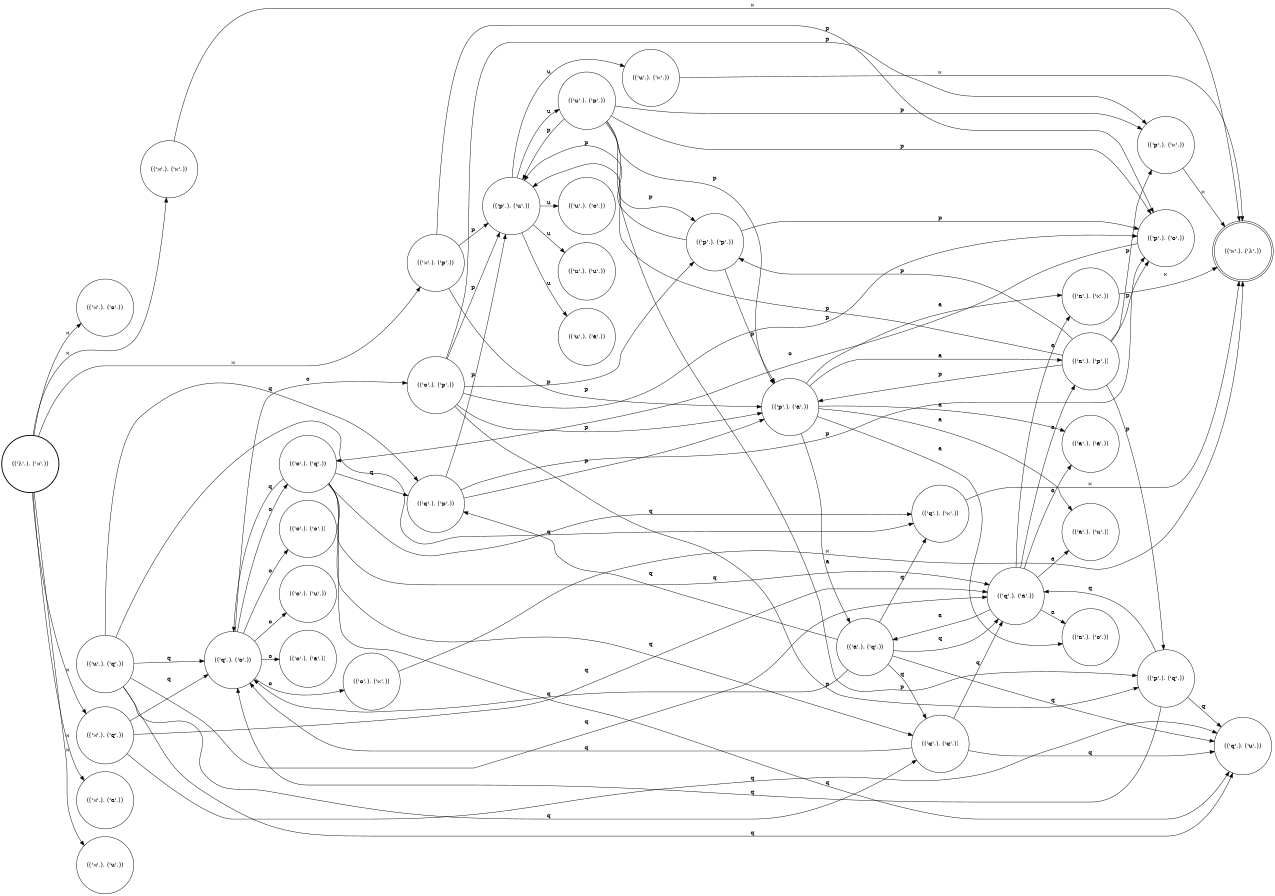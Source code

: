 digraph FST {
rankdir = LR;
size = "8.5,11";
center = 1;
orientation = Portrait;
ranksep = "0.4";
nodesep = "0.25";
0 [label = "(('λ',), ('⋊',))", shape = circle, style = bold, fontsize = 14]
	0 -> 1 [label = "⋊", fontsize = 14];
	0 -> 2 [label = "⋊", fontsize = 14];
	0 -> 3 [label = "⋊", fontsize = 14];
	0 -> 4 [label = "⋊", fontsize = 14];
	0 -> 5 [label = "⋊", fontsize = 14];
	0 -> 6 [label = "⋊", fontsize = 14];
1 [label = "(('⋊',), ('o',))", shape = circle, style = solid, fontsize = 14]
2 [label = "(('⋊',), ('q',))", shape = circle, style = solid, fontsize = 14]
	2 -> 33 [label = "q", fontsize = 14];
	2 -> 34 [label = "q", fontsize = 14];
	2 -> 37 [label = "q", fontsize = 14];
3 [label = "(('⋊',), ('a',))", shape = circle, style = solid, fontsize = 14]
4 [label = "(('⋊',), ('⋉',))", shape = circle, style = solid, fontsize = 14]
	4 -> 7 [label = "⋉", fontsize = 14];
5 [label = "(('⋊',), ('u',))", shape = circle, style = solid, fontsize = 14]
6 [label = "(('⋊',), ('p',))", shape = circle, style = solid, fontsize = 14]
	6 -> 9 [label = "p", fontsize = 14];
	6 -> 10 [label = "p", fontsize = 14];
	6 -> 13 [label = "p", fontsize = 14];
7 [label = "(('⋉',), ('λ',))", shape = doublecircle, style = solid, fontsize = 14]
8 [label = "(('p',), ('⋉',))", shape = circle, style = solid, fontsize = 14]
	8 -> 7 [label = "⋉", fontsize = 14];
9 [label = "(('p',), ('o',))", shape = circle, style = solid, fontsize = 14]
	9 -> 29 [label = "o", fontsize = 14];
10 [label = "(('p',), ('u',))", shape = circle, style = solid, fontsize = 14]
	10 -> 20 [label = "u", fontsize = 14];
	10 -> 21 [label = "u", fontsize = 14];
	10 -> 22 [label = "u", fontsize = 14];
	10 -> 24 [label = "u", fontsize = 14];
	10 -> 25 [label = "u", fontsize = 14];
11 [label = "(('p',), ('q',))", shape = circle, style = solid, fontsize = 14]
	11 -> 33 [label = "q", fontsize = 14];
	11 -> 34 [label = "q", fontsize = 14];
	11 -> 37 [label = "q", fontsize = 14];
12 [label = "(('p',), ('p',))", shape = circle, style = solid, fontsize = 14]
	12 -> 9 [label = "p", fontsize = 14];
	12 -> 10 [label = "p", fontsize = 14];
	12 -> 13 [label = "p", fontsize = 14];
13 [label = "(('p',), ('a',))", shape = circle, style = solid, fontsize = 14]
	13 -> 14 [label = "a", fontsize = 14];
	13 -> 15 [label = "a", fontsize = 14];
	13 -> 16 [label = "a", fontsize = 14];
	13 -> 17 [label = "a", fontsize = 14];
	13 -> 18 [label = "a", fontsize = 14];
	13 -> 19 [label = "a", fontsize = 14];
14 [label = "(('a',), ('⋉',))", shape = circle, style = solid, fontsize = 14]
	14 -> 7 [label = "⋉", fontsize = 14];
15 [label = "(('a',), ('o',))", shape = circle, style = solid, fontsize = 14]
16 [label = "(('a',), ('u',))", shape = circle, style = solid, fontsize = 14]
17 [label = "(('a',), ('q',))", shape = circle, style = solid, fontsize = 14]
	17 -> 32 [label = "q", fontsize = 14];
	17 -> 33 [label = "q", fontsize = 14];
	17 -> 34 [label = "q", fontsize = 14];
	17 -> 35 [label = "q", fontsize = 14];
	17 -> 36 [label = "q", fontsize = 14];
	17 -> 37 [label = "q", fontsize = 14];
18 [label = "(('a',), ('p',))", shape = circle, style = solid, fontsize = 14]
	18 -> 8 [label = "p", fontsize = 14];
	18 -> 9 [label = "p", fontsize = 14];
	18 -> 10 [label = "p", fontsize = 14];
	18 -> 11 [label = "p", fontsize = 14];
	18 -> 12 [label = "p", fontsize = 14];
	18 -> 13 [label = "p", fontsize = 14];
19 [label = "(('a',), ('a',))", shape = circle, style = solid, fontsize = 14]
20 [label = "(('u',), ('⋉',))", shape = circle, style = solid, fontsize = 14]
	20 -> 7 [label = "⋉", fontsize = 14];
21 [label = "(('u',), ('o',))", shape = circle, style = solid, fontsize = 14]
22 [label = "(('u',), ('u',))", shape = circle, style = solid, fontsize = 14]
23 [label = "(('u',), ('q',))", shape = circle, style = solid, fontsize = 14]
	23 -> 32 [label = "q", fontsize = 14];
	23 -> 33 [label = "q", fontsize = 14];
	23 -> 34 [label = "q", fontsize = 14];
	23 -> 35 [label = "q", fontsize = 14];
	23 -> 36 [label = "q", fontsize = 14];
	23 -> 37 [label = "q", fontsize = 14];
24 [label = "(('u',), ('p',))", shape = circle, style = solid, fontsize = 14]
	24 -> 8 [label = "p", fontsize = 14];
	24 -> 9 [label = "p", fontsize = 14];
	24 -> 10 [label = "p", fontsize = 14];
	24 -> 11 [label = "p", fontsize = 14];
	24 -> 12 [label = "p", fontsize = 14];
	24 -> 13 [label = "p", fontsize = 14];
25 [label = "(('u',), ('a',))", shape = circle, style = solid, fontsize = 14]
26 [label = "(('o',), ('⋉',))", shape = circle, style = solid, fontsize = 14]
	26 -> 7 [label = "⋉", fontsize = 14];
27 [label = "(('o',), ('o',))", shape = circle, style = solid, fontsize = 14]
28 [label = "(('o',), ('u',))", shape = circle, style = solid, fontsize = 14]
29 [label = "(('o',), ('q',))", shape = circle, style = solid, fontsize = 14]
	29 -> 32 [label = "q", fontsize = 14];
	29 -> 33 [label = "q", fontsize = 14];
	29 -> 34 [label = "q", fontsize = 14];
	29 -> 35 [label = "q", fontsize = 14];
	29 -> 36 [label = "q", fontsize = 14];
	29 -> 37 [label = "q", fontsize = 14];
30 [label = "(('o',), ('p',))", shape = circle, style = solid, fontsize = 14]
	30 -> 8 [label = "p", fontsize = 14];
	30 -> 9 [label = "p", fontsize = 14];
	30 -> 10 [label = "p", fontsize = 14];
	30 -> 11 [label = "p", fontsize = 14];
	30 -> 12 [label = "p", fontsize = 14];
	30 -> 13 [label = "p", fontsize = 14];
31 [label = "(('o',), ('a',))", shape = circle, style = solid, fontsize = 14]
32 [label = "(('q',), ('⋉',))", shape = circle, style = solid, fontsize = 14]
	32 -> 7 [label = "⋉", fontsize = 14];
33 [label = "(('q',), ('o',))", shape = circle, style = solid, fontsize = 14]
	33 -> 26 [label = "o", fontsize = 14];
	33 -> 27 [label = "o", fontsize = 14];
	33 -> 28 [label = "o", fontsize = 14];
	33 -> 29 [label = "o", fontsize = 14];
	33 -> 30 [label = "o", fontsize = 14];
	33 -> 31 [label = "o", fontsize = 14];
34 [label = "(('q',), ('u',))", shape = circle, style = solid, fontsize = 14]
35 [label = "(('q',), ('q',))", shape = circle, style = solid, fontsize = 14]
	35 -> 33 [label = "q", fontsize = 14];
	35 -> 34 [label = "q", fontsize = 14];
	35 -> 37 [label = "q", fontsize = 14];
36 [label = "(('q',), ('p',))", shape = circle, style = solid, fontsize = 14]
	36 -> 9 [label = "p", fontsize = 14];
	36 -> 10 [label = "p", fontsize = 14];
	36 -> 13 [label = "p", fontsize = 14];
37 [label = "(('q',), ('a',))", shape = circle, style = solid, fontsize = 14]
	37 -> 14 [label = "a", fontsize = 14];
	37 -> 15 [label = "a", fontsize = 14];
	37 -> 16 [label = "a", fontsize = 14];
	37 -> 17 [label = "a", fontsize = 14];
	37 -> 18 [label = "a", fontsize = 14];
	37 -> 19 [label = "a", fontsize = 14];
}
